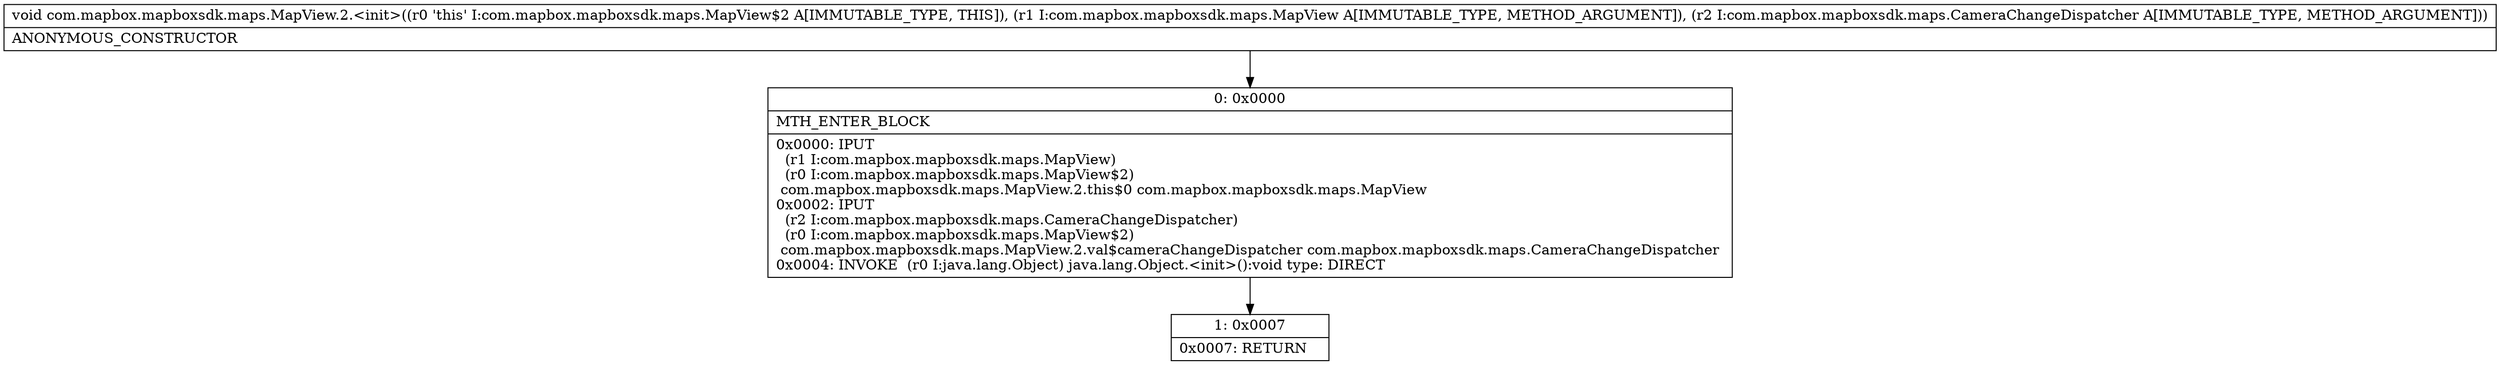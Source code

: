 digraph "CFG forcom.mapbox.mapboxsdk.maps.MapView.2.\<init\>(Lcom\/mapbox\/mapboxsdk\/maps\/MapView;Lcom\/mapbox\/mapboxsdk\/maps\/CameraChangeDispatcher;)V" {
Node_0 [shape=record,label="{0\:\ 0x0000|MTH_ENTER_BLOCK\l|0x0000: IPUT  \l  (r1 I:com.mapbox.mapboxsdk.maps.MapView)\l  (r0 I:com.mapbox.mapboxsdk.maps.MapView$2)\l com.mapbox.mapboxsdk.maps.MapView.2.this$0 com.mapbox.mapboxsdk.maps.MapView \l0x0002: IPUT  \l  (r2 I:com.mapbox.mapboxsdk.maps.CameraChangeDispatcher)\l  (r0 I:com.mapbox.mapboxsdk.maps.MapView$2)\l com.mapbox.mapboxsdk.maps.MapView.2.val$cameraChangeDispatcher com.mapbox.mapboxsdk.maps.CameraChangeDispatcher \l0x0004: INVOKE  (r0 I:java.lang.Object) java.lang.Object.\<init\>():void type: DIRECT \l}"];
Node_1 [shape=record,label="{1\:\ 0x0007|0x0007: RETURN   \l}"];
MethodNode[shape=record,label="{void com.mapbox.mapboxsdk.maps.MapView.2.\<init\>((r0 'this' I:com.mapbox.mapboxsdk.maps.MapView$2 A[IMMUTABLE_TYPE, THIS]), (r1 I:com.mapbox.mapboxsdk.maps.MapView A[IMMUTABLE_TYPE, METHOD_ARGUMENT]), (r2 I:com.mapbox.mapboxsdk.maps.CameraChangeDispatcher A[IMMUTABLE_TYPE, METHOD_ARGUMENT]))  | ANONYMOUS_CONSTRUCTOR\l}"];
MethodNode -> Node_0;
Node_0 -> Node_1;
}

